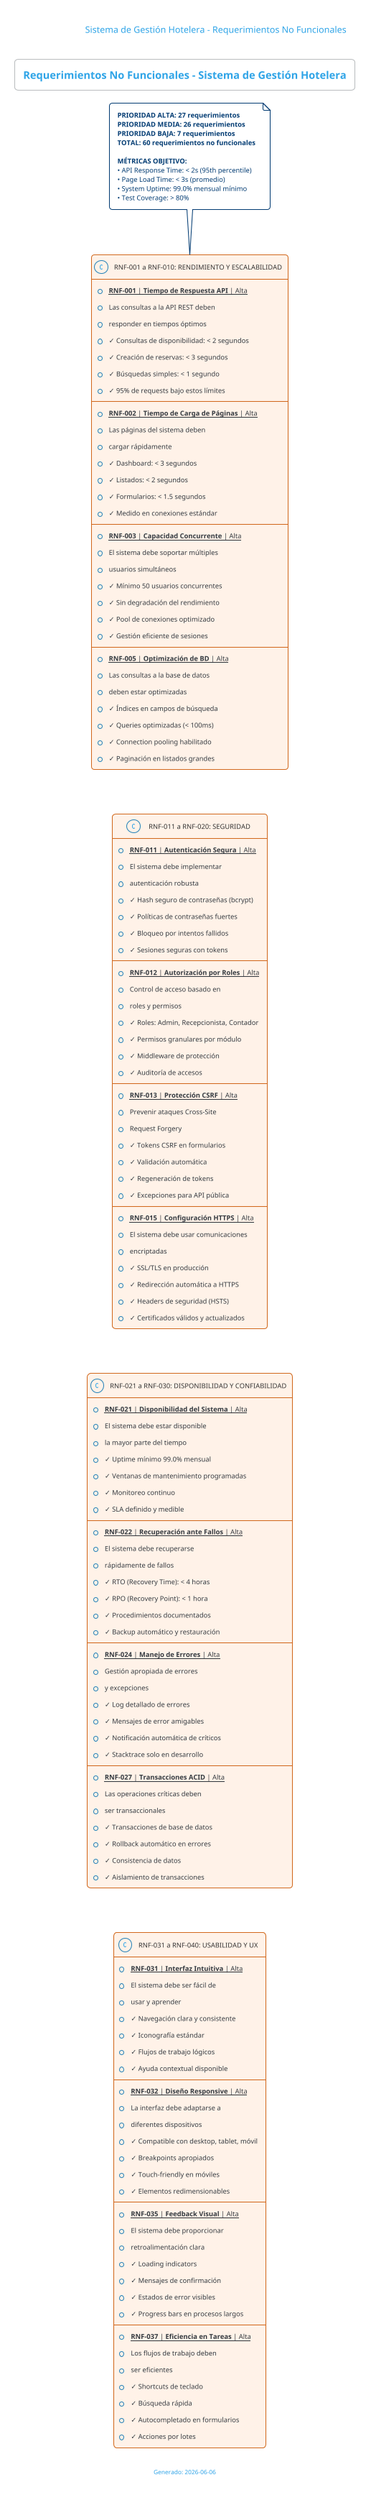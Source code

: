 @startuml RequerimientosNoFuncionales
!theme cerulean-outline
title Requerimientos No Funcionales - Sistema de Gestión Hotelera
header Sistema de Gestión Hotelera - Requerimientos No Funcionales
footer Generado: %date("yyyy-MM-dd")

' Configuración de estilo
skinparam defaultFontSize 9
skinparam titleFontSize 14
skinparam headerFontSize 12
skinparam footerFontSize 8
skinparam backgroundColor white
skinparam classBackgroundColor #FFF2E8
skinparam classBorderColor #D2691E
skinparam classFontColor #333333

' Tabla de Rendimiento y Escalabilidad
class "RNF-001 a RNF-010: RENDIMIENTO Y ESCALABILIDAD" as RNF_Rendimiento {
    {static} +**RNF-001** | **Tiempo de Respuesta API** | Alta
    +Las consultas a la API REST deben 
    +responder en tiempos óptimos
    +✓ Consultas de disponibilidad: < 2 segundos
    +✓ Creación de reservas: < 3 segundos
    +✓ Búsquedas simples: < 1 segundo
    +✓ 95% de requests bajo estos límites
    --
    {static} +**RNF-002** | **Tiempo de Carga de Páginas** | Alta
    +Las páginas del sistema deben 
    +cargar rápidamente
    +✓ Dashboard: < 3 segundos
    +✓ Listados: < 2 segundos
    +✓ Formularios: < 1.5 segundos
    +✓ Medido en conexiones estándar
    --
    {static} +**RNF-003** | **Capacidad Concurrente** | Alta
    +El sistema debe soportar múltiples
    +usuarios simultáneos
    +✓ Mínimo 50 usuarios concurrentes
    +✓ Sin degradación del rendimiento
    +✓ Pool de conexiones optimizado
    +✓ Gestión eficiente de sesiones
    --
    {static} +**RNF-005** | **Optimización de BD** | Alta
    +Las consultas a la base de datos
    +deben estar optimizadas
    +✓ Índices en campos de búsqueda
    +✓ Queries optimizadas (< 100ms)
    +✓ Connection pooling habilitado
    +✓ Paginación en listados grandes
}

' Tabla de Seguridad
class "RNF-011 a RNF-020: SEGURIDAD" as RNF_Seguridad {
    {static} +**RNF-011** | **Autenticación Segura** | Alta
    +El sistema debe implementar
    +autenticación robusta
    +✓ Hash seguro de contraseñas (bcrypt)
    +✓ Políticas de contraseñas fuertes
    +✓ Bloqueo por intentos fallidos
    +✓ Sesiones seguras con tokens
    --
    {static} +**RNF-012** | **Autorización por Roles** | Alta
    +Control de acceso basado en
    +roles y permisos
    +✓ Roles: Admin, Recepcionista, Contador
    +✓ Permisos granulares por módulo
    +✓ Middleware de protección
    +✓ Auditoría de accesos
    --
    {static} +**RNF-013** | **Protección CSRF** | Alta
    +Prevenir ataques Cross-Site
    +Request Forgery
    +✓ Tokens CSRF en formularios
    +✓ Validación automática
    +✓ Regeneración de tokens
    +✓ Excepciones para API pública
    --
    {static} +**RNF-015** | **Configuración HTTPS** | Alta
    +El sistema debe usar comunicaciones
    +encriptadas
    +✓ SSL/TLS en producción
    +✓ Redirección automática a HTTPS
    +✓ Headers de seguridad (HSTS)
    +✓ Certificados válidos y actualizados
}

' Tabla de Disponibilidad
class "RNF-021 a RNF-030: DISPONIBILIDAD Y CONFIABILIDAD" as RNF_Disponibilidad {
    {static} +**RNF-021** | **Disponibilidad del Sistema** | Alta
    +El sistema debe estar disponible
    +la mayor parte del tiempo
    +✓ Uptime mínimo 99.0% mensual
    +✓ Ventanas de mantenimiento programadas
    +✓ Monitoreo continuo
    +✓ SLA definido y medible
    --
    {static} +**RNF-022** | **Recuperación ante Fallos** | Alta
    +El sistema debe recuperarse
    +rápidamente de fallos
    +✓ RTO (Recovery Time): < 4 horas
    +✓ RPO (Recovery Point): < 1 hora
    +✓ Procedimientos documentados
    +✓ Backup automático y restauración
    --
    {static} +**RNF-024** | **Manejo de Errores** | Alta
    +Gestión apropiada de errores
    +y excepciones
    +✓ Log detallado de errores
    +✓ Mensajes de error amigables
    +✓ Notificación automática de críticos
    +✓ Stacktrace solo en desarrollo
    --
    {static} +**RNF-027** | **Transacciones ACID** | Alta
    +Las operaciones críticas deben
    +ser transaccionales
    +✓ Transacciones de base de datos
    +✓ Rollback automático en errores
    +✓ Consistencia de datos
    +✓ Aislamiento de transacciones
}

' Tabla de Usabilidad
class "RNF-031 a RNF-040: USABILIDAD Y UX" as RNF_Usabilidad {
    {static} +**RNF-031** | **Interfaz Intuitiva** | Alta
    +El sistema debe ser fácil de
    +usar y aprender
    +✓ Navegación clara y consistente
    +✓ Iconografía estándar
    +✓ Flujos de trabajo lógicos
    +✓ Ayuda contextual disponible
    --
    {static} +**RNF-032** | **Diseño Responsive** | Alta
    +La interfaz debe adaptarse a
    +diferentes dispositivos
    +✓ Compatible con desktop, tablet, móvil
    +✓ Breakpoints apropiados
    +✓ Touch-friendly en móviles
    +✓ Elementos redimensionables
    --
    {static} +**RNF-035** | **Feedback Visual** | Alta
    +El sistema debe proporcionar
    +retroalimentación clara
    +✓ Loading indicators
    +✓ Mensajes de confirmación
    +✓ Estados de error visibles
    +✓ Progress bars en procesos largos
    --
    {static} +**RNF-037** | **Eficiencia en Tareas** | Alta
    +Los flujos de trabajo deben
    +ser eficientes
    +✓ Shortcuts de teclado
    +✓ Búsqueda rápida
    +✓ Autocompletado en formularios
    +✓ Acciones por lotes
}

' Layout vertical
RNF_Rendimiento -[hidden]down- RNF_Seguridad
RNF_Seguridad -[hidden]down- RNF_Disponibilidad  
RNF_Disponibilidad -[hidden]down- RNF_Usabilidad

note top of RNF_Rendimiento
**PRIORIDAD ALTA: 27 requerimientos**
**PRIORIDAD MEDIA: 26 requerimientos** 
**PRIORIDAD BAJA: 7 requerimientos**
**TOTAL: 60 requerimientos no funcionales**

**MÉTRICAS OBJETIVO:**
• API Response Time: < 2s (95th percentile)
• Page Load Time: < 3s (promedio)
• System Uptime: 99.0% mensual mínimo
• Test Coverage: > 80%
end note

@enduml